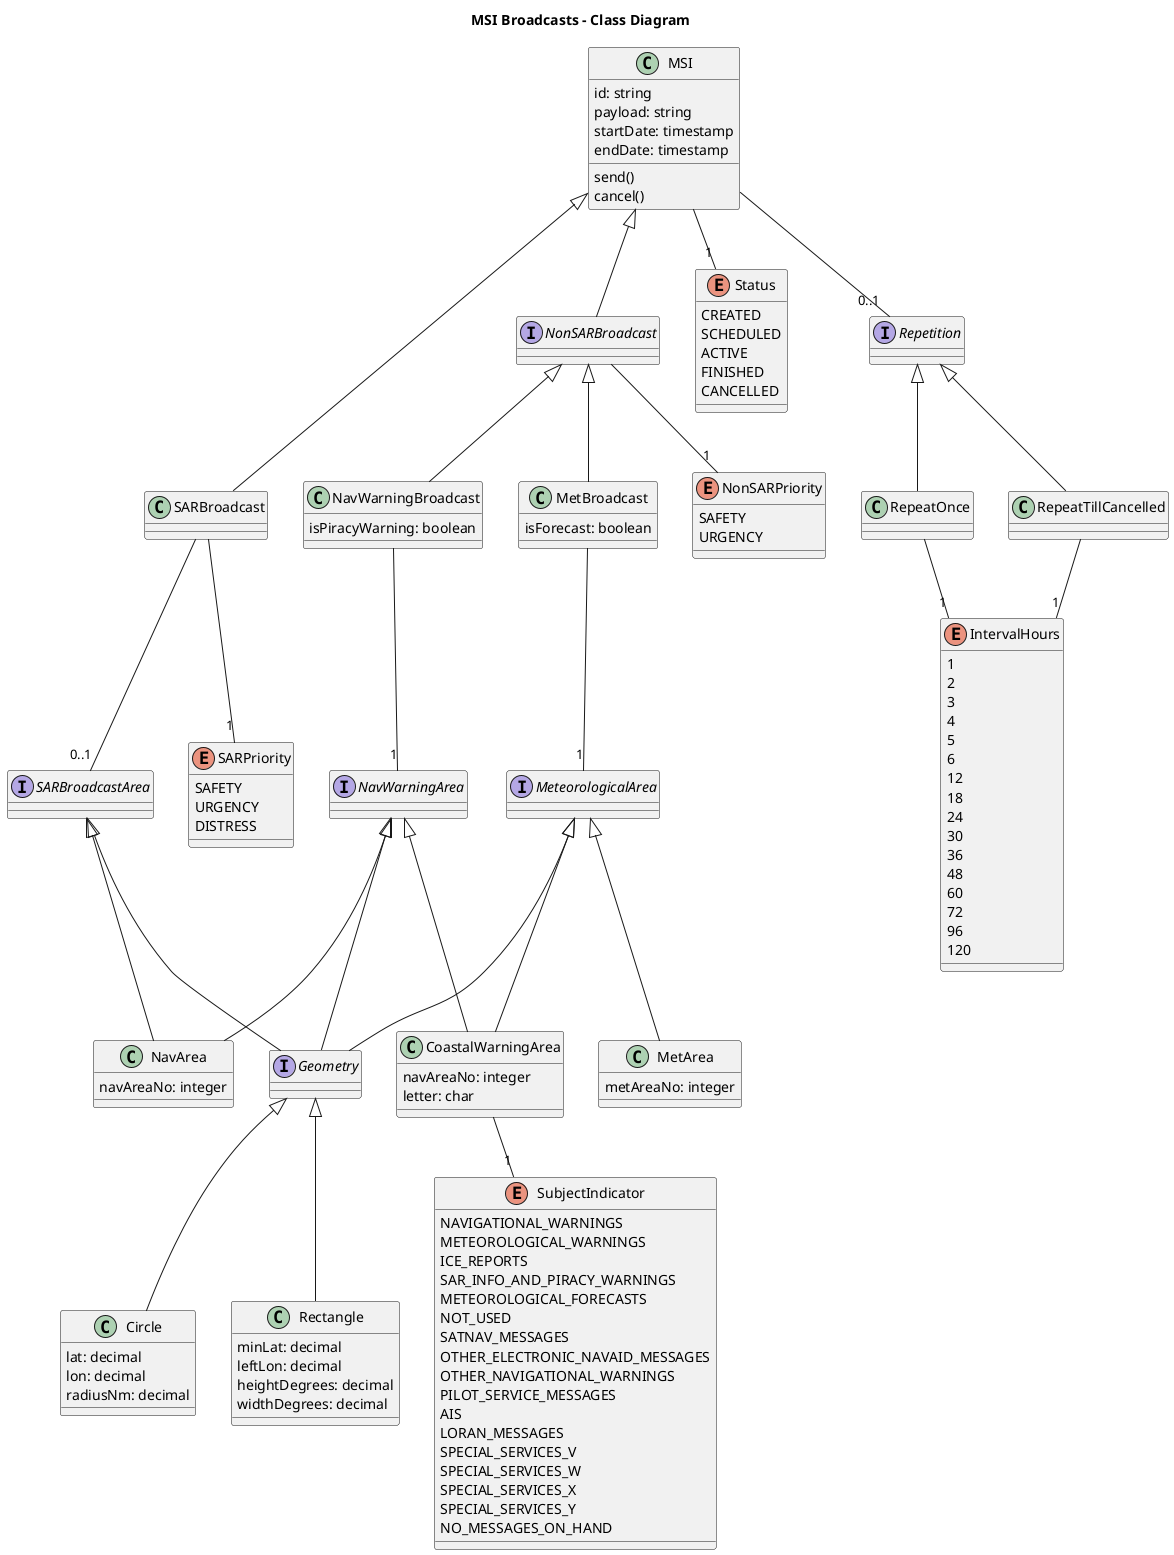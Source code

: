 @startuml

title MSI Broadcasts - Class Diagram

class MSI {
  id: string
  payload: string
  startDate: timestamp
  endDate: timestamp
  send()
  cancel()
}

class SARBroadcast
interface NonSARBroadcast
class MetBroadcast {
  isForecast: boolean
}
class NavWarningBroadcast {
  isPiracyWarning: boolean
}

enum SARPriority {
  SAFETY
  URGENCY
  DISTRESS
}
enum NonSARPriority {
  SAFETY
  URGENCY
}
enum Status {
  CREATED
  SCHEDULED
  ACTIVE
  FINISHED
  CANCELLED
}
enum IntervalHours {
  1
  2
  3
  4
  5
  6
  12
  18
  24
  30
  36
  48
  60
  72
  96
  120
}

interface Repetition 
class RepeatOnce
class RepeatTillCancelled

MSI -- "0..1" Repetition
Repetition <|-- RepeatOnce
Repetition <|-- RepeatTillCancelled
RepeatOnce -- "1" IntervalHours
RepeatTillCancelled  -- "1" IntervalHours

class MetArea {
  metAreaNo: integer
}
class NavArea {
  navAreaNo: integer
}
class CoastalWarningArea {
  navAreaNo: integer
  letter: char
}

enum SubjectIndicator {
  NAVIGATIONAL_WARNINGS
  METEOROLOGICAL_WARNINGS
  ICE_REPORTS
  SAR_INFO_AND_PIRACY_WARNINGS
  METEOROLOGICAL_FORECASTS
  NOT_USED
  SATNAV_MESSAGES
  OTHER_ELECTRONIC_NAVAID_MESSAGES
  OTHER_NAVIGATIONAL_WARNINGS
  PILOT_SERVICE_MESSAGES
  AIS
  LORAN_MESSAGES
  SPECIAL_SERVICES_V
  SPECIAL_SERVICES_W
  SPECIAL_SERVICES_X
  SPECIAL_SERVICES_Y
  NO_MESSAGES_ON_HAND
}
CoastalWarningArea -- "1" SubjectIndicator
 
interface SARBroadcastArea

class Circle {
  lat: decimal
  lon: decimal
  radiusNm: decimal
}
class Rectangle {
  minLat: decimal
  leftLon: decimal
  heightDegrees: decimal
  widthDegrees: decimal
}
interface Geometry
interface NavWarningArea
interface MeteorologicalArea

Geometry <|-- Circle
Geometry <|-- Rectangle

NavWarningArea <|-- NavArea
NavWarningArea <|-- CoastalWarningArea
NavWarningArea <|-- Geometry

MeteorologicalArea <|-- Geometry
MeteorologicalArea <|-- CoastalWarningArea
MeteorologicalArea <|-- MetArea

SARBroadcastArea <|-- Geometry
SARBroadcastArea <|-- NavArea

MSI <|-- SARBroadcast
MSI <|-- NonSARBroadcast
NonSARBroadcast <|-- MetBroadcast
NonSARBroadcast <|-- NavWarningBroadcast

SARBroadcast  -- "0..1" SARBroadcastArea
MetBroadcast  -- "1" MeteorologicalArea
NavWarningBroadcast  -- "1" NavWarningArea

NonSARBroadcast -- "1" NonSARPriority
SARBroadcast -- "1" SARPriority
MSI -- "1" Status

@enduml

